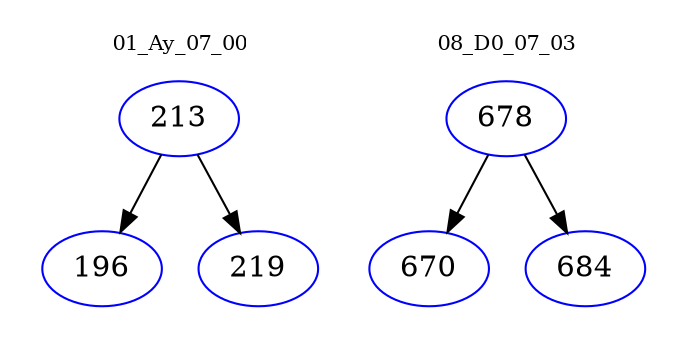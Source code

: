 digraph{
subgraph cluster_0 {
color = white
label = "01_Ay_07_00";
fontsize=10;
T0_213 [label="213", color="blue"]
T0_213 -> T0_196 [color="black"]
T0_196 [label="196", color="blue"]
T0_213 -> T0_219 [color="black"]
T0_219 [label="219", color="blue"]
}
subgraph cluster_1 {
color = white
label = "08_D0_07_03";
fontsize=10;
T1_678 [label="678", color="blue"]
T1_678 -> T1_670 [color="black"]
T1_670 [label="670", color="blue"]
T1_678 -> T1_684 [color="black"]
T1_684 [label="684", color="blue"]
}
}
